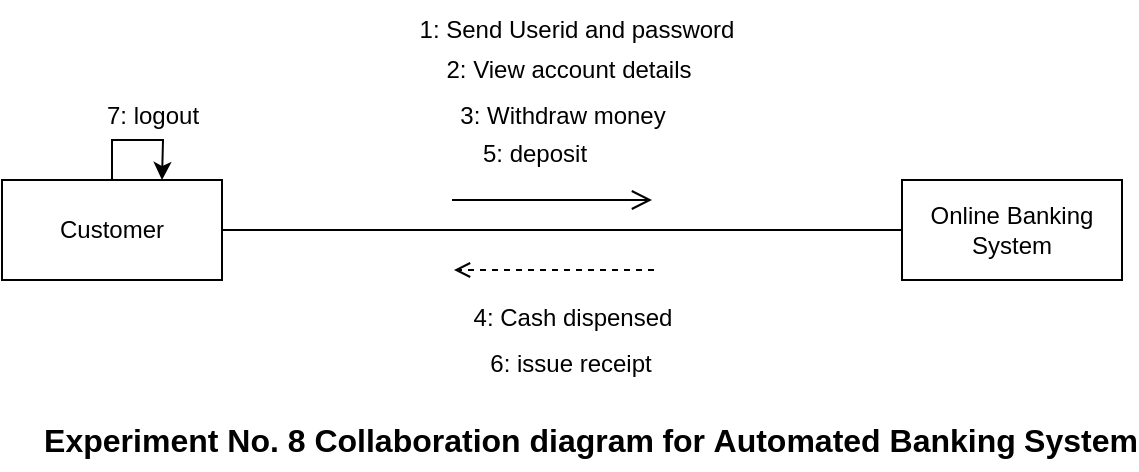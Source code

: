<mxfile version="23.1.5" type="device">
  <diagram name="Page-1" id="1H3u6nlFQOBJs424qbh8">
    <mxGraphModel dx="638" dy="325" grid="1" gridSize="10" guides="1" tooltips="1" connect="1" arrows="1" fold="1" page="1" pageScale="1" pageWidth="827" pageHeight="1169" math="0" shadow="0">
      <root>
        <mxCell id="0" />
        <mxCell id="1" parent="0" />
        <mxCell id="72FsXbQTOhSRWilEf9S4-1" style="edgeStyle=orthogonalEdgeStyle;rounded=0;orthogonalLoop=1;jettySize=auto;html=1;" edge="1" parent="1" source="UAR3sFO71Uv9Nb90PcLJ-2">
          <mxGeometry relative="1" as="geometry">
            <mxPoint x="200" y="360" as="targetPoint" />
          </mxGeometry>
        </mxCell>
        <mxCell id="UAR3sFO71Uv9Nb90PcLJ-2" value="Customer" style="html=1;whiteSpace=wrap;" parent="1" vertex="1">
          <mxGeometry x="120" y="360" width="110" height="50" as="geometry" />
        </mxCell>
        <mxCell id="UAR3sFO71Uv9Nb90PcLJ-3" value="Online Banking System" style="html=1;whiteSpace=wrap;" parent="1" vertex="1">
          <mxGeometry x="570" y="360" width="110" height="50" as="geometry" />
        </mxCell>
        <mxCell id="UAR3sFO71Uv9Nb90PcLJ-6" value="" style="endArrow=none;startArrow=none;endFill=0;startFill=0;endSize=2;html=1;verticalAlign=bottom;labelBackgroundColor=none;strokeWidth=1;rounded=0;entryX=0;entryY=0.5;entryDx=0;entryDy=0;exitX=1;exitY=0.5;exitDx=0;exitDy=0;startSize=4;" parent="1" source="UAR3sFO71Uv9Nb90PcLJ-2" target="UAR3sFO71Uv9Nb90PcLJ-3" edge="1">
          <mxGeometry width="160" relative="1" as="geometry">
            <mxPoint x="230" y="384.5" as="sourcePoint" />
            <mxPoint x="390" y="384.5" as="targetPoint" />
          </mxGeometry>
        </mxCell>
        <mxCell id="UAR3sFO71Uv9Nb90PcLJ-7" value="1: Send Userid and password" style="text;html=1;align=center;verticalAlign=middle;resizable=0;points=[];autosize=1;strokeColor=none;fillColor=none;" parent="1" vertex="1">
          <mxGeometry x="317" y="270" width="180" height="30" as="geometry" />
        </mxCell>
        <mxCell id="UAR3sFO71Uv9Nb90PcLJ-8" value="2: View account details" style="text;html=1;align=center;verticalAlign=middle;resizable=0;points=[];autosize=1;strokeColor=none;fillColor=none;" parent="1" vertex="1">
          <mxGeometry x="328" y="290" width="150" height="30" as="geometry" />
        </mxCell>
        <mxCell id="UAR3sFO71Uv9Nb90PcLJ-9" value="3: Withdraw money" style="text;html=1;align=center;verticalAlign=middle;resizable=0;points=[];autosize=1;strokeColor=none;fillColor=none;" parent="1" vertex="1">
          <mxGeometry x="335" y="313" width="130" height="30" as="geometry" />
        </mxCell>
        <mxCell id="UAR3sFO71Uv9Nb90PcLJ-10" value="" style="endArrow=open;startArrow=none;endFill=0;startFill=0;endSize=8;html=1;verticalAlign=bottom;labelBackgroundColor=none;strokeWidth=1;rounded=0;" parent="1" edge="1">
          <mxGeometry width="160" relative="1" as="geometry">
            <mxPoint x="345" y="370" as="sourcePoint" />
            <mxPoint x="445" y="370" as="targetPoint" />
          </mxGeometry>
        </mxCell>
        <mxCell id="UAR3sFO71Uv9Nb90PcLJ-11" value="" style="html=1;verticalAlign=bottom;labelBackgroundColor=none;endArrow=open;endFill=0;dashed=1;rounded=0;" parent="1" edge="1">
          <mxGeometry width="160" relative="1" as="geometry">
            <mxPoint x="446" y="405" as="sourcePoint" />
            <mxPoint x="346" y="405" as="targetPoint" />
          </mxGeometry>
        </mxCell>
        <mxCell id="UAR3sFO71Uv9Nb90PcLJ-12" value="4: Cash dispensed" style="text;html=1;align=center;verticalAlign=middle;resizable=0;points=[];autosize=1;strokeColor=none;fillColor=none;" parent="1" vertex="1">
          <mxGeometry x="345" y="414" width="120" height="30" as="geometry" />
        </mxCell>
        <mxCell id="UAR3sFO71Uv9Nb90PcLJ-15" value="5: deposit" style="text;html=1;align=center;verticalAlign=middle;resizable=0;points=[];autosize=1;strokeColor=none;fillColor=none;" parent="1" vertex="1">
          <mxGeometry x="346" y="332" width="80" height="30" as="geometry" />
        </mxCell>
        <mxCell id="UAR3sFO71Uv9Nb90PcLJ-16" value="6: issue receipt" style="text;html=1;align=center;verticalAlign=middle;resizable=0;points=[];autosize=1;strokeColor=none;fillColor=none;" parent="1" vertex="1">
          <mxGeometry x="354" y="437" width="100" height="30" as="geometry" />
        </mxCell>
        <mxCell id="UAR3sFO71Uv9Nb90PcLJ-18" value="7: logout" style="text;html=1;align=center;verticalAlign=middle;resizable=0;points=[];autosize=1;strokeColor=none;fillColor=none;" parent="1" vertex="1">
          <mxGeometry x="160" y="313" width="70" height="30" as="geometry" />
        </mxCell>
        <mxCell id="UAR3sFO71Uv9Nb90PcLJ-20" value="&lt;b style=&quot;mso-bidi-font-weight:normal&quot;&gt;&lt;span style=&quot;font-size:12.0pt;font-family:&amp;quot;Calibri&amp;quot;,sans-serif;mso-ascii-theme-font:&lt;br/&gt;minor-latin;mso-fareast-font-family:&amp;quot;Times New Roman&amp;quot;;mso-hansi-theme-font:&lt;br/&gt;minor-latin;mso-bidi-theme-font:minor-latin;mso-ansi-language:EN-US;mso-fareast-language:&lt;br/&gt;EN-US;mso-bidi-language:AR-SA&quot; lang=&quot;EN-US&quot;&gt;Experiment No. 8 Collaboration diagram&lt;span style=&quot;letter-spacing:-.2pt&quot;&gt; &lt;/span&gt;for&lt;span style=&quot;letter-spacing:-.15pt&quot;&gt; &lt;/span&gt;Automated&lt;span style=&quot;letter-spacing:&lt;br/&gt;-.1pt&quot;&gt; &lt;/span&gt;Banking&lt;span style=&quot;letter-spacing:-.25pt&quot;&gt; &lt;/span&gt;System&lt;br&gt;&lt;/span&gt;&lt;/b&gt;" style="text;html=1;align=center;verticalAlign=middle;resizable=0;points=[];autosize=1;strokeColor=none;fillColor=none;" parent="1" vertex="1">
          <mxGeometry x="164" y="475" width="500" height="30" as="geometry" />
        </mxCell>
      </root>
    </mxGraphModel>
  </diagram>
</mxfile>
